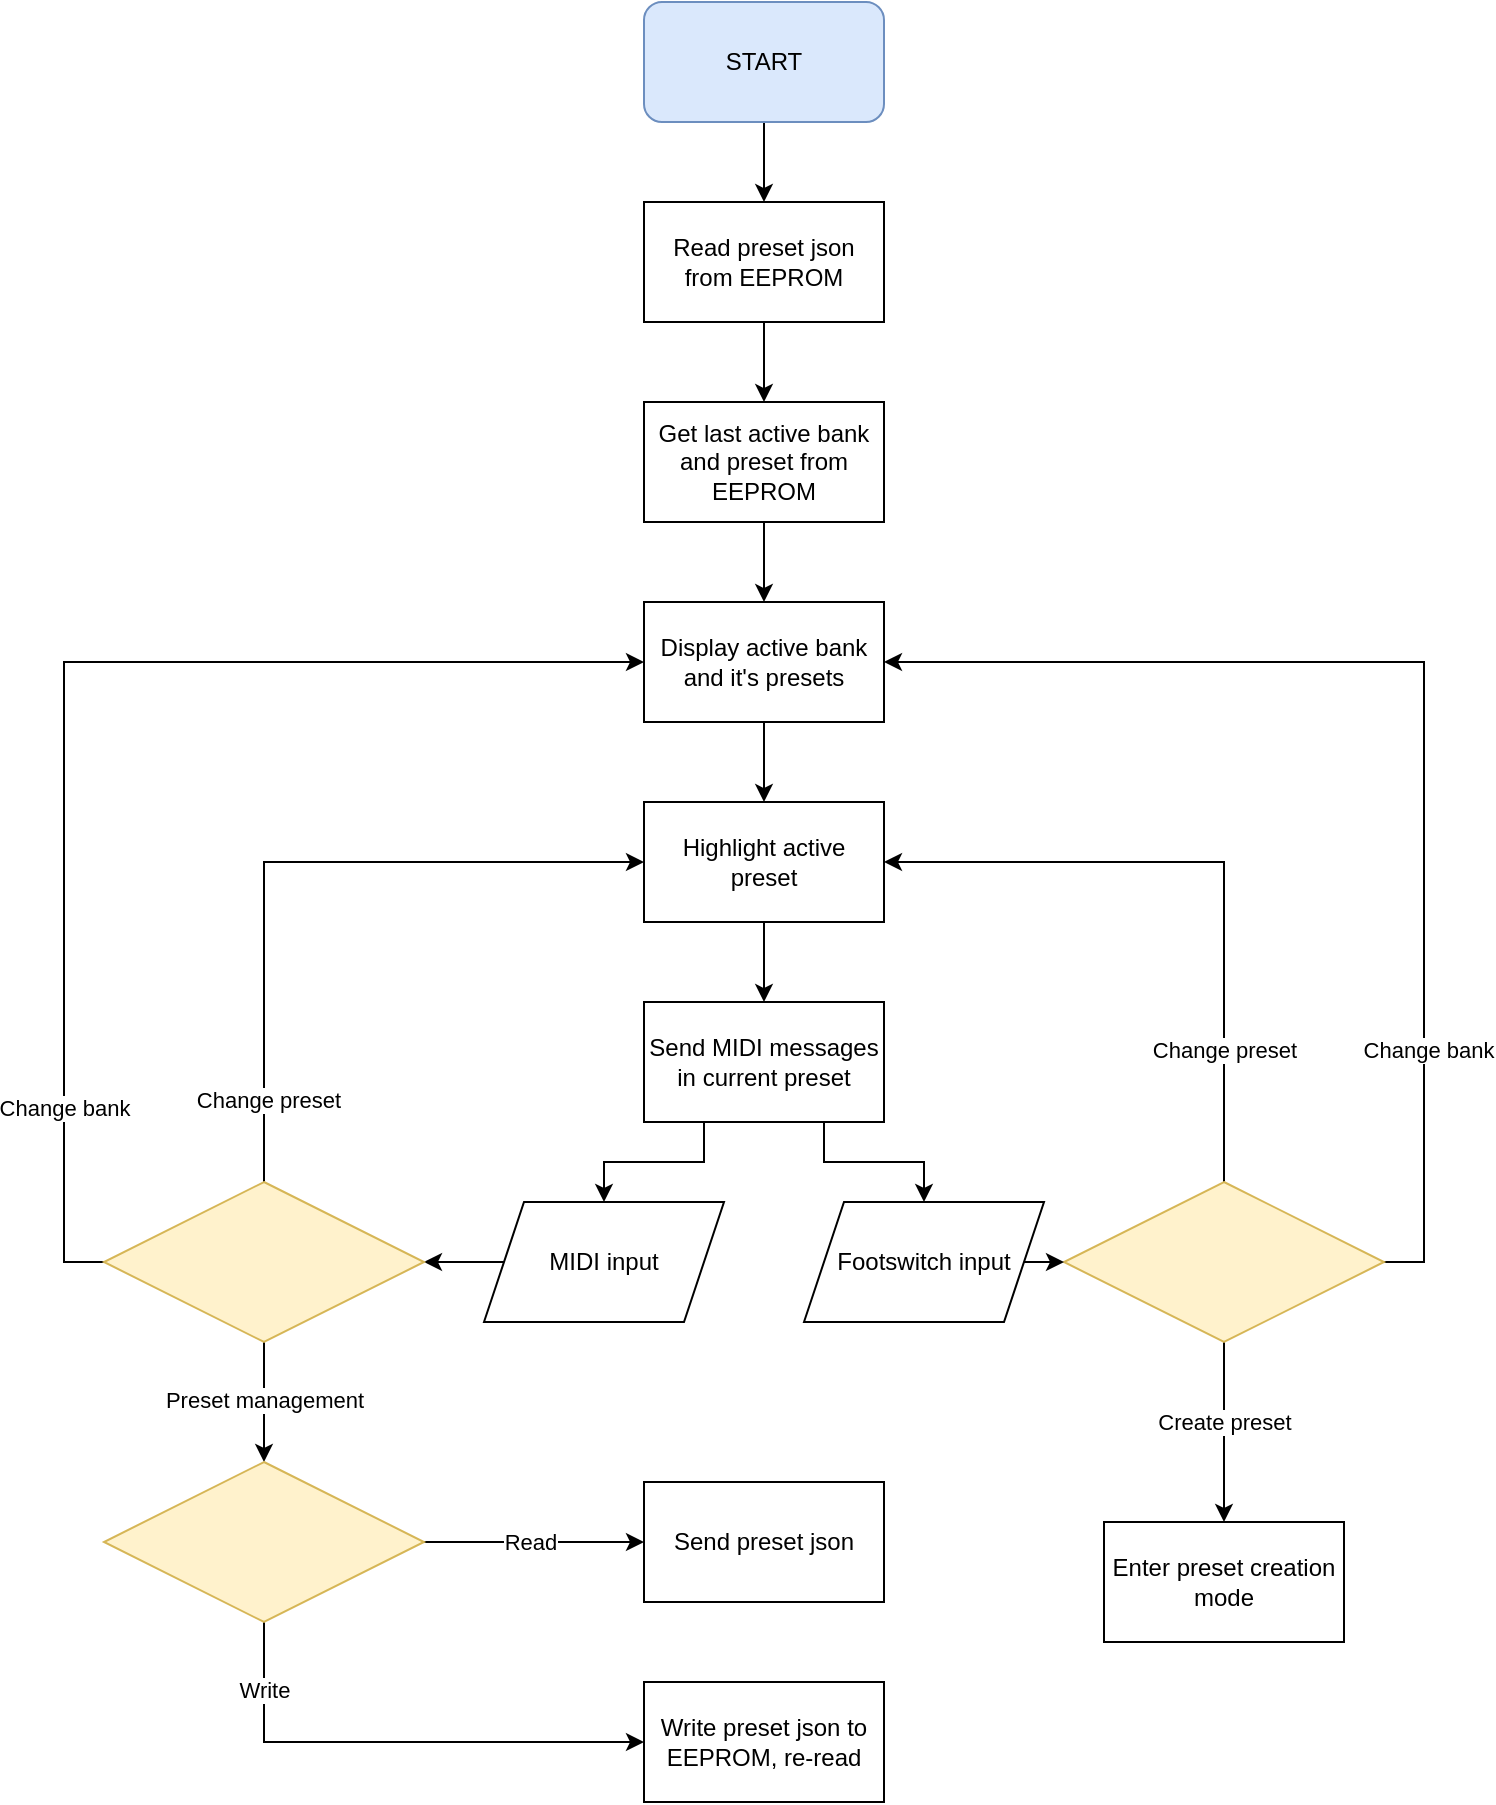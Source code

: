 <mxfile version="20.0.4" type="device"><diagram id="C5RBs43oDa-KdzZeNtuy" name="Page-1"><mxGraphModel dx="2066" dy="1155" grid="1" gridSize="10" guides="1" tooltips="1" connect="1" arrows="1" fold="1" page="1" pageScale="1" pageWidth="827" pageHeight="1169" math="0" shadow="0"><root><mxCell id="WIyWlLk6GJQsqaUBKTNV-0"/><mxCell id="WIyWlLk6GJQsqaUBKTNV-1" parent="WIyWlLk6GJQsqaUBKTNV-0"/><mxCell id="tRQdNrTb3anhrj30ekHe-26" style="edgeStyle=orthogonalEdgeStyle;rounded=0;orthogonalLoop=1;jettySize=auto;html=1;exitX=0.5;exitY=1;exitDx=0;exitDy=0;entryX=0.5;entryY=0;entryDx=0;entryDy=0;" edge="1" parent="WIyWlLk6GJQsqaUBKTNV-1" source="tRQdNrTb3anhrj30ekHe-23" target="tRQdNrTb3anhrj30ekHe-25"><mxGeometry relative="1" as="geometry"/></mxCell><mxCell id="tRQdNrTb3anhrj30ekHe-23" value="START" style="rounded=1;whiteSpace=wrap;html=1;fillColor=#dae8fc;strokeColor=#6c8ebf;" vertex="1" parent="WIyWlLk6GJQsqaUBKTNV-1"><mxGeometry x="360" y="100" width="120" height="60" as="geometry"/></mxCell><mxCell id="tRQdNrTb3anhrj30ekHe-51" style="edgeStyle=orthogonalEdgeStyle;rounded=0;orthogonalLoop=1;jettySize=auto;html=1;exitX=1;exitY=0.5;exitDx=0;exitDy=0;entryX=1;entryY=0.5;entryDx=0;entryDy=0;" edge="1" parent="WIyWlLk6GJQsqaUBKTNV-1" source="tRQdNrTb3anhrj30ekHe-24" target="tRQdNrTb3anhrj30ekHe-27"><mxGeometry relative="1" as="geometry"/></mxCell><mxCell id="tRQdNrTb3anhrj30ekHe-57" value="Change bank" style="edgeLabel;html=1;align=center;verticalAlign=middle;resizable=0;points=[];" vertex="1" connectable="0" parent="tRQdNrTb3anhrj30ekHe-51"><mxGeometry x="-0.582" y="-2" relative="1" as="geometry"><mxPoint y="-3" as="offset"/></mxGeometry></mxCell><mxCell id="tRQdNrTb3anhrj30ekHe-52" style="edgeStyle=orthogonalEdgeStyle;rounded=0;orthogonalLoop=1;jettySize=auto;html=1;exitX=0.5;exitY=0;exitDx=0;exitDy=0;entryX=1;entryY=0.5;entryDx=0;entryDy=0;" edge="1" parent="WIyWlLk6GJQsqaUBKTNV-1" source="tRQdNrTb3anhrj30ekHe-24" target="tRQdNrTb3anhrj30ekHe-33"><mxGeometry relative="1" as="geometry"/></mxCell><mxCell id="tRQdNrTb3anhrj30ekHe-56" value="&lt;div&gt;Change preset&lt;/div&gt;" style="edgeLabel;html=1;align=center;verticalAlign=middle;resizable=0;points=[];" vertex="1" connectable="0" parent="tRQdNrTb3anhrj30ekHe-52"><mxGeometry x="-0.607" y="1" relative="1" as="geometry"><mxPoint x="1" y="-1" as="offset"/></mxGeometry></mxCell><mxCell id="tRQdNrTb3anhrj30ekHe-54" style="edgeStyle=orthogonalEdgeStyle;rounded=0;orthogonalLoop=1;jettySize=auto;html=1;exitX=0.5;exitY=1;exitDx=0;exitDy=0;entryX=0.5;entryY=0;entryDx=0;entryDy=0;" edge="1" parent="WIyWlLk6GJQsqaUBKTNV-1" source="tRQdNrTb3anhrj30ekHe-24" target="tRQdNrTb3anhrj30ekHe-43"><mxGeometry relative="1" as="geometry"/></mxCell><mxCell id="tRQdNrTb3anhrj30ekHe-55" value="Create preset" style="edgeLabel;html=1;align=center;verticalAlign=middle;resizable=0;points=[];" vertex="1" connectable="0" parent="tRQdNrTb3anhrj30ekHe-54"><mxGeometry x="0.133" y="-1" relative="1" as="geometry"><mxPoint x="1" y="-11" as="offset"/></mxGeometry></mxCell><mxCell id="tRQdNrTb3anhrj30ekHe-24" value="" style="rhombus;whiteSpace=wrap;html=1;fillColor=#fff2cc;strokeColor=#d6b656;" vertex="1" parent="WIyWlLk6GJQsqaUBKTNV-1"><mxGeometry x="570" y="690" width="160" height="80" as="geometry"/></mxCell><mxCell id="tRQdNrTb3anhrj30ekHe-47" style="edgeStyle=orthogonalEdgeStyle;rounded=0;orthogonalLoop=1;jettySize=auto;html=1;exitX=0.5;exitY=1;exitDx=0;exitDy=0;entryX=0.5;entryY=0;entryDx=0;entryDy=0;" edge="1" parent="WIyWlLk6GJQsqaUBKTNV-1" source="tRQdNrTb3anhrj30ekHe-25" target="tRQdNrTb3anhrj30ekHe-46"><mxGeometry relative="1" as="geometry"/></mxCell><mxCell id="tRQdNrTb3anhrj30ekHe-25" value="Read preset json from EEPROM" style="rounded=0;whiteSpace=wrap;html=1;" vertex="1" parent="WIyWlLk6GJQsqaUBKTNV-1"><mxGeometry x="360" y="200" width="120" height="60" as="geometry"/></mxCell><mxCell id="tRQdNrTb3anhrj30ekHe-34" style="edgeStyle=orthogonalEdgeStyle;rounded=0;orthogonalLoop=1;jettySize=auto;html=1;exitX=0.5;exitY=1;exitDx=0;exitDy=0;entryX=0.5;entryY=0;entryDx=0;entryDy=0;" edge="1" parent="WIyWlLk6GJQsqaUBKTNV-1" source="tRQdNrTb3anhrj30ekHe-27" target="tRQdNrTb3anhrj30ekHe-33"><mxGeometry relative="1" as="geometry"/></mxCell><mxCell id="tRQdNrTb3anhrj30ekHe-27" value="Display active bank and it's presets" style="rounded=0;whiteSpace=wrap;html=1;" vertex="1" parent="WIyWlLk6GJQsqaUBKTNV-1"><mxGeometry x="360" y="400" width="120" height="60" as="geometry"/></mxCell><mxCell id="tRQdNrTb3anhrj30ekHe-76" style="edgeStyle=orthogonalEdgeStyle;rounded=0;orthogonalLoop=1;jettySize=auto;html=1;exitX=0.25;exitY=1;exitDx=0;exitDy=0;entryX=0.5;entryY=0;entryDx=0;entryDy=0;" edge="1" parent="WIyWlLk6GJQsqaUBKTNV-1" source="tRQdNrTb3anhrj30ekHe-30" target="tRQdNrTb3anhrj30ekHe-58"><mxGeometry relative="1" as="geometry"/></mxCell><mxCell id="tRQdNrTb3anhrj30ekHe-77" style="edgeStyle=orthogonalEdgeStyle;rounded=0;orthogonalLoop=1;jettySize=auto;html=1;exitX=0.75;exitY=1;exitDx=0;exitDy=0;entryX=0.5;entryY=0;entryDx=0;entryDy=0;" edge="1" parent="WIyWlLk6GJQsqaUBKTNV-1" source="tRQdNrTb3anhrj30ekHe-30" target="tRQdNrTb3anhrj30ekHe-49"><mxGeometry relative="1" as="geometry"/></mxCell><mxCell id="tRQdNrTb3anhrj30ekHe-30" value="Send MIDI messages in current preset" style="rounded=0;whiteSpace=wrap;html=1;" vertex="1" parent="WIyWlLk6GJQsqaUBKTNV-1"><mxGeometry x="360" y="600" width="120" height="60" as="geometry"/></mxCell><mxCell id="tRQdNrTb3anhrj30ekHe-35" style="edgeStyle=orthogonalEdgeStyle;rounded=0;orthogonalLoop=1;jettySize=auto;html=1;exitX=0.5;exitY=1;exitDx=0;exitDy=0;entryX=0.5;entryY=0;entryDx=0;entryDy=0;" edge="1" parent="WIyWlLk6GJQsqaUBKTNV-1" source="tRQdNrTb3anhrj30ekHe-33" target="tRQdNrTb3anhrj30ekHe-30"><mxGeometry relative="1" as="geometry"/></mxCell><mxCell id="tRQdNrTb3anhrj30ekHe-33" value="Highlight active preset" style="rounded=0;whiteSpace=wrap;html=1;" vertex="1" parent="WIyWlLk6GJQsqaUBKTNV-1"><mxGeometry x="360" y="500" width="120" height="60" as="geometry"/></mxCell><mxCell id="tRQdNrTb3anhrj30ekHe-43" value="Enter preset creation mode" style="rounded=0;whiteSpace=wrap;html=1;" vertex="1" parent="WIyWlLk6GJQsqaUBKTNV-1"><mxGeometry x="590" y="860" width="120" height="60" as="geometry"/></mxCell><mxCell id="tRQdNrTb3anhrj30ekHe-48" style="edgeStyle=orthogonalEdgeStyle;rounded=0;orthogonalLoop=1;jettySize=auto;html=1;exitX=0.5;exitY=1;exitDx=0;exitDy=0;entryX=0.5;entryY=0;entryDx=0;entryDy=0;" edge="1" parent="WIyWlLk6GJQsqaUBKTNV-1" source="tRQdNrTb3anhrj30ekHe-46" target="tRQdNrTb3anhrj30ekHe-27"><mxGeometry relative="1" as="geometry"/></mxCell><mxCell id="tRQdNrTb3anhrj30ekHe-46" value="Get last active bank and preset from EEPROM" style="rounded=0;whiteSpace=wrap;html=1;" vertex="1" parent="WIyWlLk6GJQsqaUBKTNV-1"><mxGeometry x="360" y="300" width="120" height="60" as="geometry"/></mxCell><mxCell id="tRQdNrTb3anhrj30ekHe-53" style="edgeStyle=orthogonalEdgeStyle;rounded=0;orthogonalLoop=1;jettySize=auto;html=1;exitX=1;exitY=0.5;exitDx=0;exitDy=0;entryX=0;entryY=0.5;entryDx=0;entryDy=0;" edge="1" parent="WIyWlLk6GJQsqaUBKTNV-1" source="tRQdNrTb3anhrj30ekHe-49" target="tRQdNrTb3anhrj30ekHe-24"><mxGeometry relative="1" as="geometry"/></mxCell><mxCell id="tRQdNrTb3anhrj30ekHe-49" value="Footswitch input" style="shape=parallelogram;perimeter=parallelogramPerimeter;whiteSpace=wrap;html=1;fixedSize=1;" vertex="1" parent="WIyWlLk6GJQsqaUBKTNV-1"><mxGeometry x="440" y="700" width="120" height="60" as="geometry"/></mxCell><mxCell id="tRQdNrTb3anhrj30ekHe-62" style="edgeStyle=orthogonalEdgeStyle;rounded=0;orthogonalLoop=1;jettySize=auto;html=1;exitX=0;exitY=0.5;exitDx=0;exitDy=0;entryX=1;entryY=0.5;entryDx=0;entryDy=0;" edge="1" parent="WIyWlLk6GJQsqaUBKTNV-1" source="tRQdNrTb3anhrj30ekHe-58" target="tRQdNrTb3anhrj30ekHe-61"><mxGeometry relative="1" as="geometry"/></mxCell><mxCell id="tRQdNrTb3anhrj30ekHe-58" value="&lt;div&gt;MIDI input&lt;/div&gt;" style="shape=parallelogram;perimeter=parallelogramPerimeter;whiteSpace=wrap;html=1;fixedSize=1;" vertex="1" parent="WIyWlLk6GJQsqaUBKTNV-1"><mxGeometry x="280" y="700" width="120" height="60" as="geometry"/></mxCell><mxCell id="tRQdNrTb3anhrj30ekHe-63" style="edgeStyle=orthogonalEdgeStyle;rounded=0;orthogonalLoop=1;jettySize=auto;html=1;exitX=0.5;exitY=0;exitDx=0;exitDy=0;entryX=0;entryY=0.5;entryDx=0;entryDy=0;" edge="1" parent="WIyWlLk6GJQsqaUBKTNV-1" source="tRQdNrTb3anhrj30ekHe-61" target="tRQdNrTb3anhrj30ekHe-33"><mxGeometry relative="1" as="geometry"/></mxCell><mxCell id="tRQdNrTb3anhrj30ekHe-64" value="Change preset" style="edgeLabel;html=1;align=center;verticalAlign=middle;resizable=0;points=[];" vertex="1" connectable="0" parent="tRQdNrTb3anhrj30ekHe-63"><mxGeometry x="-0.767" y="-2" relative="1" as="geometry"><mxPoint as="offset"/></mxGeometry></mxCell><mxCell id="tRQdNrTb3anhrj30ekHe-65" style="edgeStyle=orthogonalEdgeStyle;rounded=0;orthogonalLoop=1;jettySize=auto;html=1;exitX=0;exitY=0.5;exitDx=0;exitDy=0;entryX=0;entryY=0.5;entryDx=0;entryDy=0;" edge="1" parent="WIyWlLk6GJQsqaUBKTNV-1" source="tRQdNrTb3anhrj30ekHe-61" target="tRQdNrTb3anhrj30ekHe-27"><mxGeometry relative="1" as="geometry"/></mxCell><mxCell id="tRQdNrTb3anhrj30ekHe-66" value="Change bank" style="edgeLabel;html=1;align=center;verticalAlign=middle;resizable=0;points=[];" vertex="1" connectable="0" parent="tRQdNrTb3anhrj30ekHe-65"><mxGeometry x="-0.682" y="-4" relative="1" as="geometry"><mxPoint x="-4" as="offset"/></mxGeometry></mxCell><mxCell id="tRQdNrTb3anhrj30ekHe-68" style="edgeStyle=orthogonalEdgeStyle;rounded=0;orthogonalLoop=1;jettySize=auto;html=1;exitX=0.5;exitY=1;exitDx=0;exitDy=0;entryX=0.5;entryY=0;entryDx=0;entryDy=0;" edge="1" parent="WIyWlLk6GJQsqaUBKTNV-1" source="tRQdNrTb3anhrj30ekHe-61" target="tRQdNrTb3anhrj30ekHe-67"><mxGeometry relative="1" as="geometry"/></mxCell><mxCell id="tRQdNrTb3anhrj30ekHe-69" value="Preset management" style="edgeLabel;html=1;align=center;verticalAlign=middle;resizable=0;points=[];" vertex="1" connectable="0" parent="tRQdNrTb3anhrj30ekHe-68"><mxGeometry x="-0.1" y="2" relative="1" as="geometry"><mxPoint x="-2" y="2" as="offset"/></mxGeometry></mxCell><mxCell id="tRQdNrTb3anhrj30ekHe-61" value="" style="rhombus;whiteSpace=wrap;html=1;fillColor=#fff2cc;strokeColor=#d6b656;" vertex="1" parent="WIyWlLk6GJQsqaUBKTNV-1"><mxGeometry x="90" y="690" width="160" height="80" as="geometry"/></mxCell><mxCell id="tRQdNrTb3anhrj30ekHe-71" style="edgeStyle=orthogonalEdgeStyle;rounded=0;orthogonalLoop=1;jettySize=auto;html=1;exitX=1;exitY=0.5;exitDx=0;exitDy=0;entryX=0;entryY=0.5;entryDx=0;entryDy=0;" edge="1" parent="WIyWlLk6GJQsqaUBKTNV-1" source="tRQdNrTb3anhrj30ekHe-67" target="tRQdNrTb3anhrj30ekHe-70"><mxGeometry relative="1" as="geometry"/></mxCell><mxCell id="tRQdNrTb3anhrj30ekHe-74" value="Read" style="edgeLabel;html=1;align=center;verticalAlign=middle;resizable=0;points=[];" vertex="1" connectable="0" parent="tRQdNrTb3anhrj30ekHe-71"><mxGeometry x="-0.15" y="2" relative="1" as="geometry"><mxPoint x="6" y="2" as="offset"/></mxGeometry></mxCell><mxCell id="tRQdNrTb3anhrj30ekHe-73" style="edgeStyle=orthogonalEdgeStyle;rounded=0;orthogonalLoop=1;jettySize=auto;html=1;exitX=0.5;exitY=1;exitDx=0;exitDy=0;entryX=0;entryY=0.5;entryDx=0;entryDy=0;" edge="1" parent="WIyWlLk6GJQsqaUBKTNV-1" source="tRQdNrTb3anhrj30ekHe-67" target="tRQdNrTb3anhrj30ekHe-72"><mxGeometry relative="1" as="geometry"/></mxCell><mxCell id="tRQdNrTb3anhrj30ekHe-75" value="Write" style="edgeLabel;html=1;align=center;verticalAlign=middle;resizable=0;points=[];" vertex="1" connectable="0" parent="tRQdNrTb3anhrj30ekHe-73"><mxGeometry x="-0.727" y="2" relative="1" as="geometry"><mxPoint x="-2" as="offset"/></mxGeometry></mxCell><mxCell id="tRQdNrTb3anhrj30ekHe-67" value="" style="rhombus;whiteSpace=wrap;html=1;fillColor=#fff2cc;strokeColor=#d6b656;" vertex="1" parent="WIyWlLk6GJQsqaUBKTNV-1"><mxGeometry x="90" y="830" width="160" height="80" as="geometry"/></mxCell><mxCell id="tRQdNrTb3anhrj30ekHe-70" value="Send preset json" style="rounded=0;whiteSpace=wrap;html=1;" vertex="1" parent="WIyWlLk6GJQsqaUBKTNV-1"><mxGeometry x="360" y="840" width="120" height="60" as="geometry"/></mxCell><mxCell id="tRQdNrTb3anhrj30ekHe-72" value="Write preset json to EEPROM, re-read" style="rounded=0;whiteSpace=wrap;html=1;" vertex="1" parent="WIyWlLk6GJQsqaUBKTNV-1"><mxGeometry x="360" y="940" width="120" height="60" as="geometry"/></mxCell></root></mxGraphModel></diagram></mxfile>